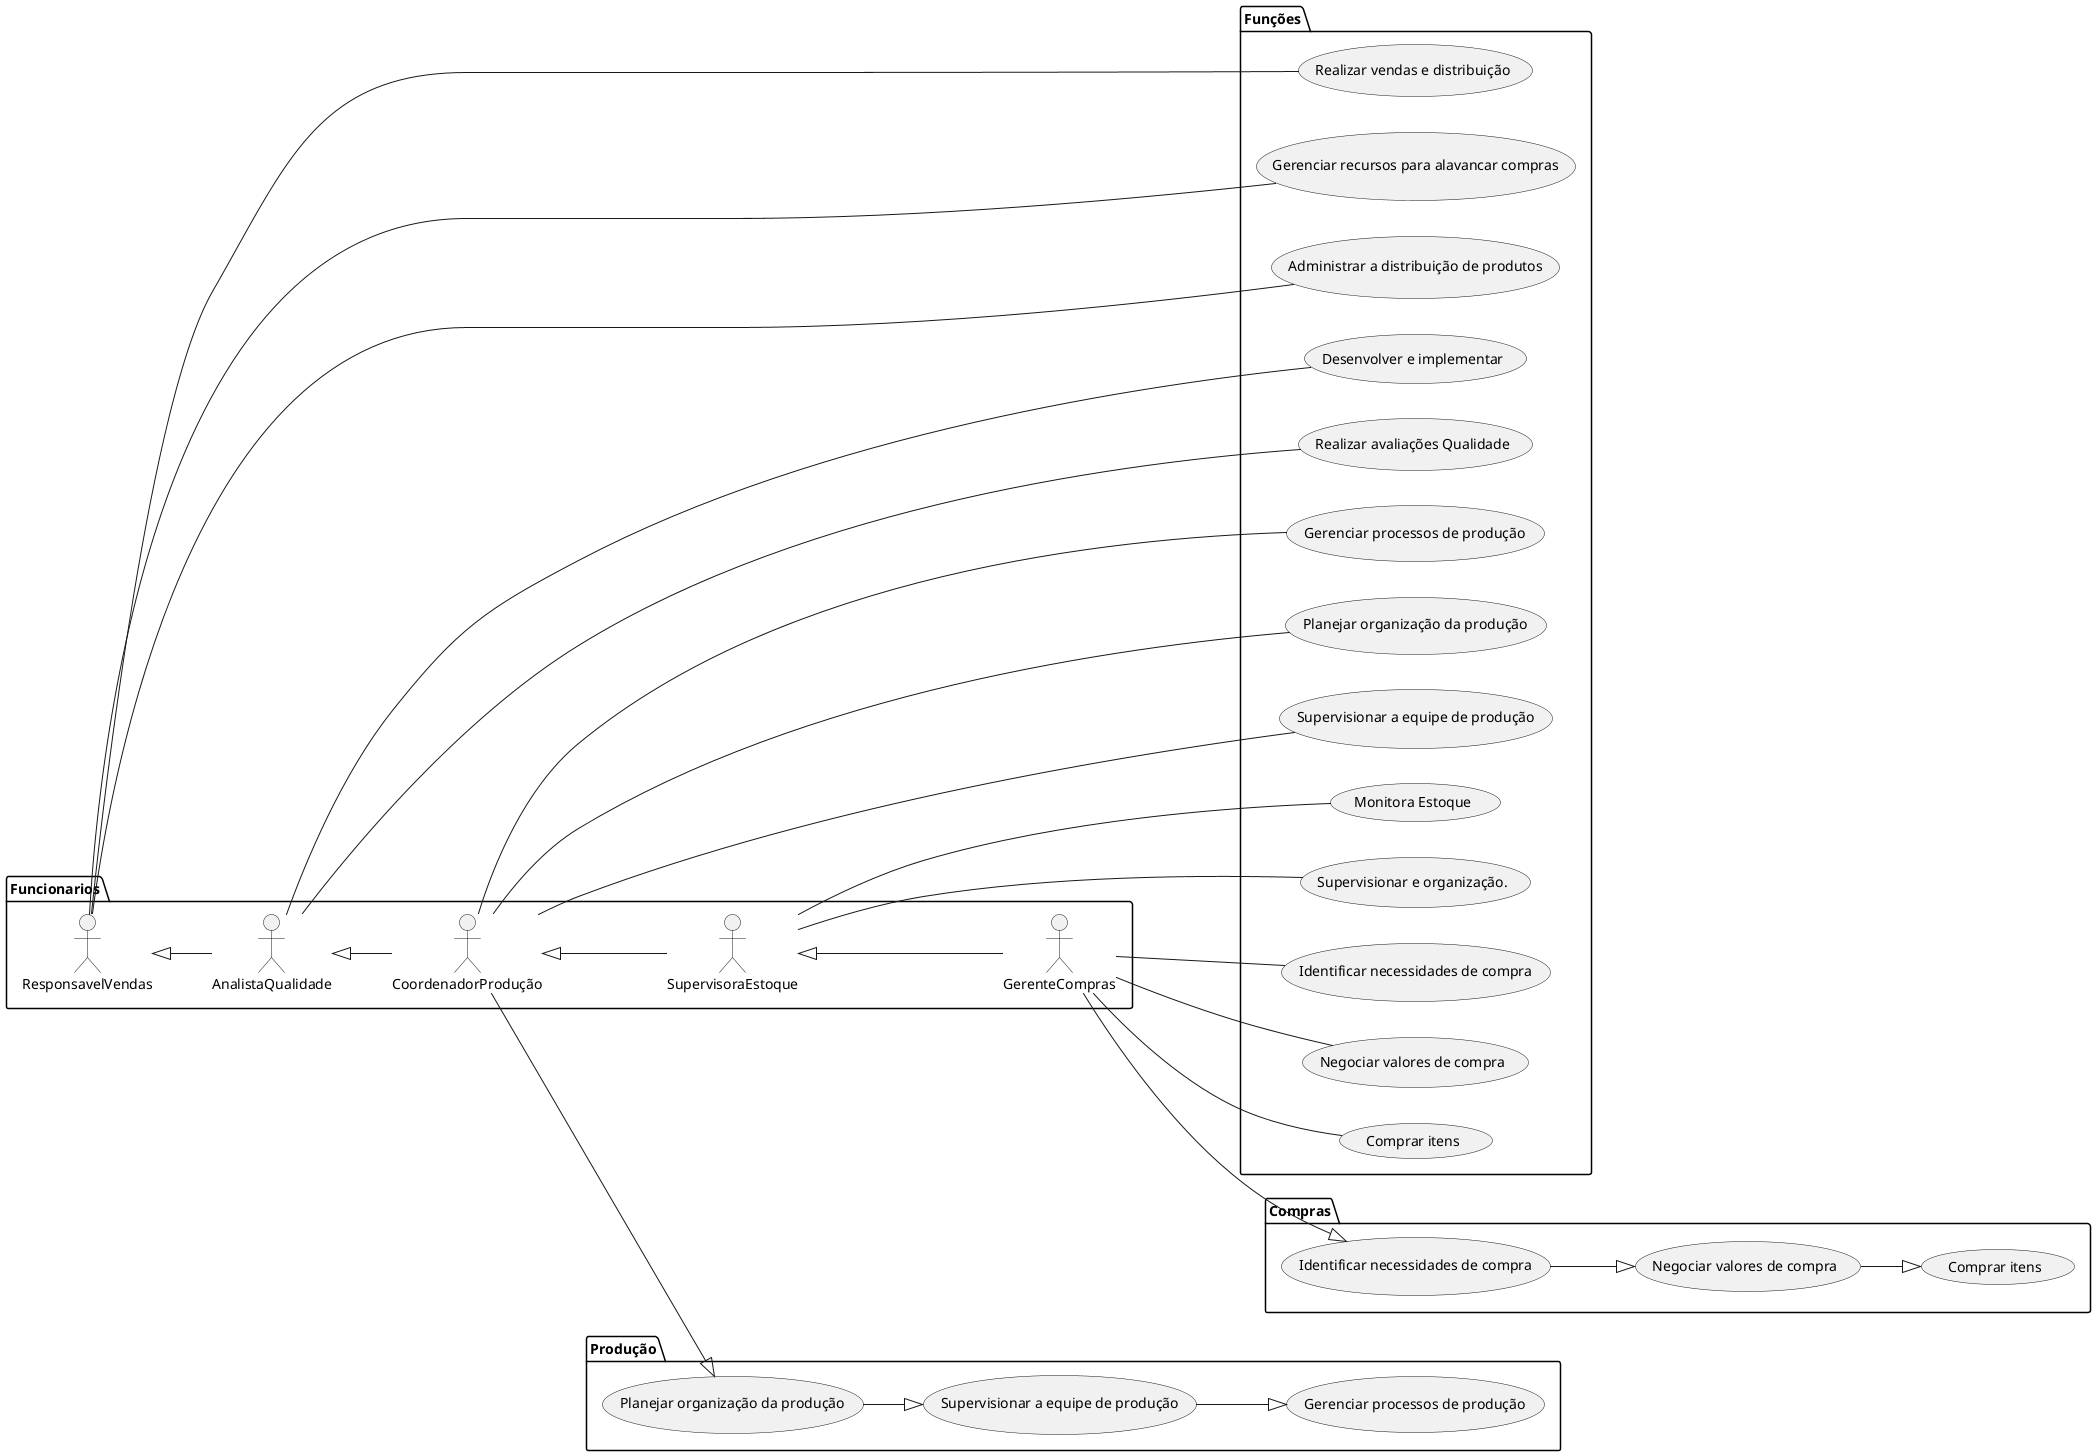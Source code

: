 @startuml
/'Aluno: Gerson K.Goulart/'
/'Caso de uso Delicias Gourmet
'/

left to right direction

 
package Funcionarios {
  
  actor GerenteCompras as Ger
  actor SupervisoraEstoque as Su
  actor CoordenadorProdução as Coo
  actor AnalistaQualidade as AQ
  actor ResponsavelVendas as RVD
  
}

package Compras {

  usecase "Identificar necessidades de compra" as UC14
  usecase "Negociar valores de compra" as UC15
  usecase "Comprar itens" as UC16
}
package Produção {
  
  usecase "Planejar organização da produção" as UC17
  usecase "Supervisionar a equipe de produção" as UC18
  usecase "Gerenciar processos de produção" as UC19
}



package Funções {
  usecase "Identificar necessidades de compra" as UC1
  usecase "Negociar valores de compra" as UC2
  usecase "Comprar itens" as UC3
  usecase "Supervisionar e organização." as UC4
  usecase "Monitora Estoque" as UC5
  usecase "Planejar organização da produção" as UC6
  usecase "Supervisionar a equipe de produção" as UC7
  usecase "Gerenciar processos de produção" as UC8
  usecase "Desenvolver e implementar" as UC9
  usecase "Realizar avaliações Qualidade" as UC10
  usecase "Realizar vendas e distribuição" as UC11
  usecase "Gerenciar recursos para alavancar compras" as UC12
  usecase "Administrar a distribuição de produtos" as UC13

  (Ger)--(UC1)
  (Ger)--(UC2)
  (Ger)--(UC3)
  (Su)--(UC4)
  (Su)--(UC5)
  (Coo)--(UC6)
  (Coo)--(UC7)
  (Coo)--(UC8)
  (AQ) -- (UC9)
  (AQ) -- (UC10)
  (RVD) -- (UC11)
  (RVD) -- (UC12)
  (RVD) -- (UC13)
  (Ger)--|>(UC14)
  (UC14)--|>(UC15)
  (UC15)--|>(UC16)
  (Coo)--|>(UC17)
  (UC17)--|>(UC18)
  (UC18)--|>(UC19)
}


RVD <|-- AQ
AQ <|-- Coo
Coo <|-- Su
Su <|-- Ger
@enduml
  (UC1) .> (UC2) : include
  (UC3) .> (UC2) : <<extends>>